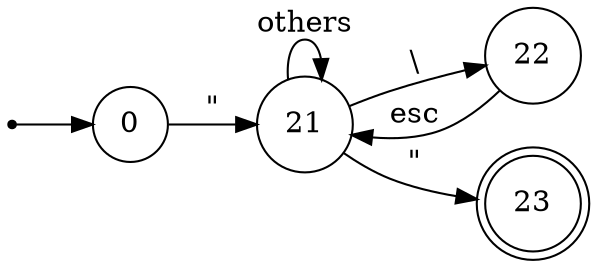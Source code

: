 digraph string {
    rankdir=LR
    node [shape=circle]
    s [shape=point]
    s -> 0

    0 -> 21 [label="\""]
    21 -> 21 [label=others]
    21 -> 22 [label="\\"]
    22 -> 21 [label=esc]
    21 -> 23 [label="\""]
    23 [shape=doublecircle]
}